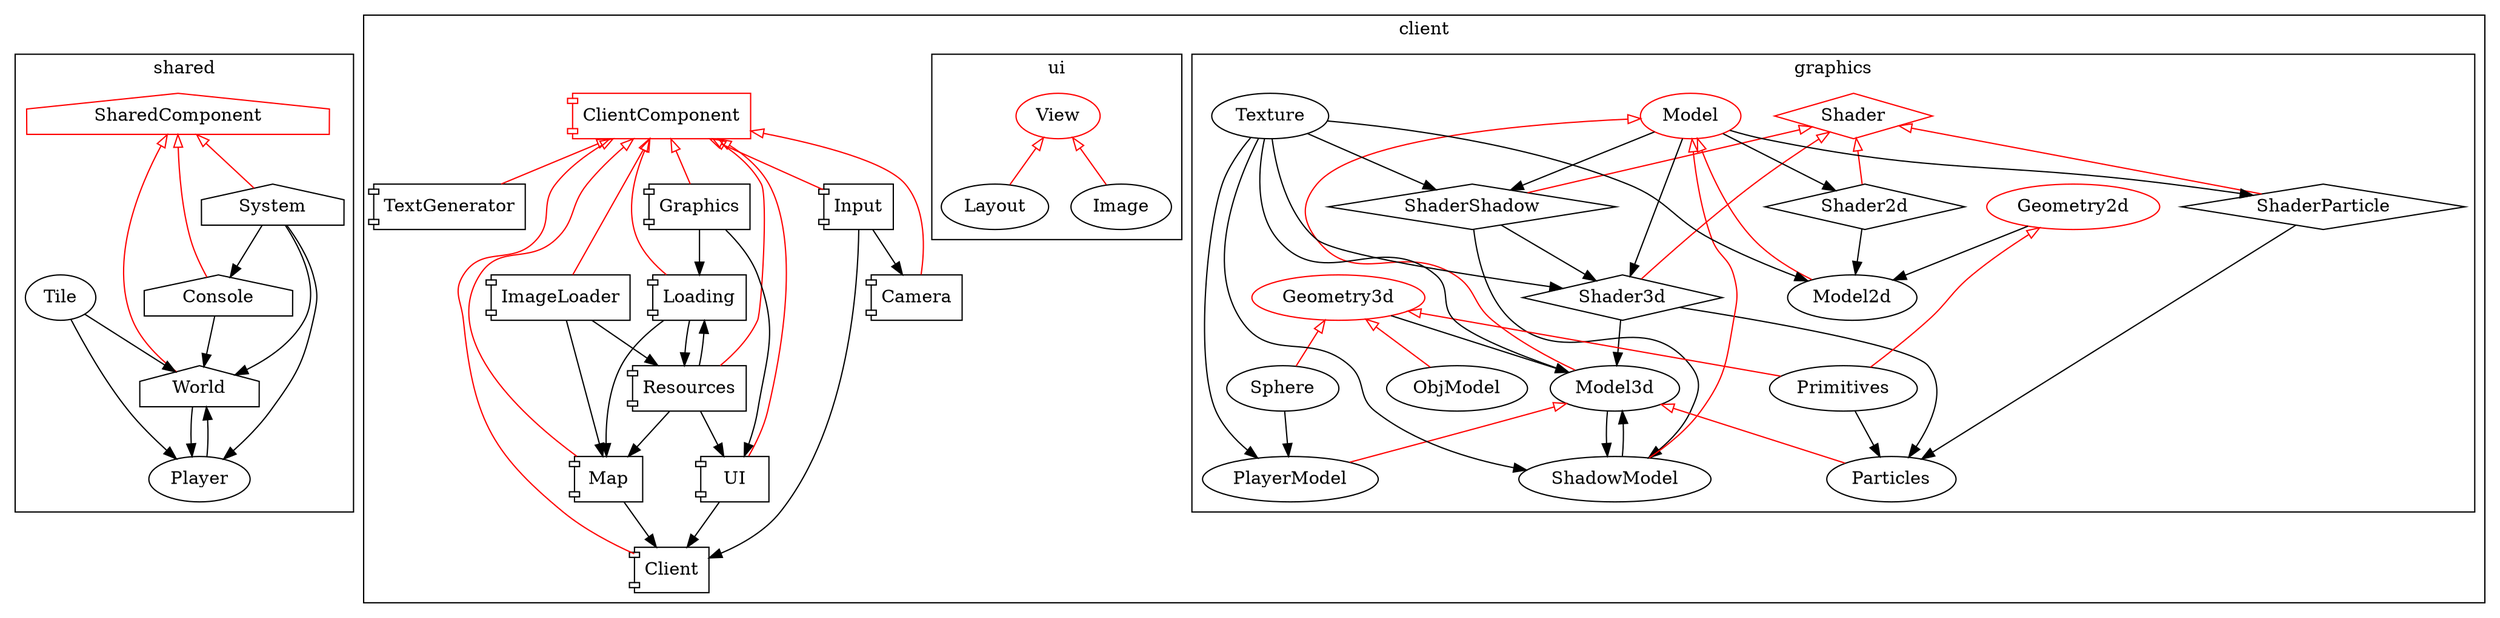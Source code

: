  digraph tee3d {
 	subgraph cluster_0 {
 		label="shared";
 		SharedComponent [shape=house color=red];
 		Console [shape=house];
	 	System [shape=house];
	 	World [shape=house];
	 	Tile;
	 	Player;
		SharedComponent->Console[color=red arrowhead=none arrowtail=empty dir=back];
		SharedComponent->System[color=red arrowhead=none arrowtail=empty dir=back];
		SharedComponent->World[color=red arrowhead=none arrowtail=empty dir=back];
		World->Player;
		System->Player;
		Tile->Player;
		Player->World;
		Tile->World;
		Console->World;
		System->World;
		System->Console;
 	}
 	subgraph cluster_1 {
 		label="client";
	 	ClientComponent [shape=component color=red];
	 	Client [shape=component];
	 	Graphics [shape=component];
	 	Camera [shape=component];
	 	Resources [shape=component];
	 	Input [shape=component];
	 	Map [shape=component];
	 	TextGenerator [shape=component];
	 	ImageLoader [shape=component];
	 	Loading [shape=component];
	 	UI [shape=component];

		ClientComponent->Camera[color=red arrowhead=none arrowtail=empty dir=back];
		ClientComponent->Client[color=red arrowhead=none arrowtail=empty dir=back];
		ClientComponent->Graphics[color=red arrowhead=none arrowtail=empty dir=back];
		ClientComponent->Resources[color=red arrowhead=none arrowtail=empty dir=back];
		ClientComponent->Input[color=red arrowhead=none arrowtail=empty dir=back];
		ClientComponent->Map[color=red arrowhead=none arrowtail=empty dir=back];
		ClientComponent->TextGenerator[color=red arrowhead=none arrowtail=empty dir=back];
		ClientComponent->ImageLoader[color=red arrowhead=none arrowtail=empty dir=back];
		ClientComponent->Loading[color=red arrowhead=none arrowtail=empty dir=back];
		ClientComponent->UI[color=red arrowhead=none arrowtail=empty dir=back];

		Input->Client;
		Input->Camera;
		ImageLoader->Map;
		ImageLoader->Resources->Map;
		Loading->Map;
		Loading->Resources;
		Graphics->Loading;
		Resources->Loading;
		Graphics->UI;
		Resources->UI;
		UI->Client;
		Map->Client;

	 	subgraph cluster_2 {
	 		label="graphics";
			Shader [shape=diamond color=red];
			Shader3d [shape=diamond];
			ShaderShadow [shape=diamond];
			Shader2d [shape=diamond];
			ShaderParticle [shape=diamond];
			Model [color=red];
			Geometry3d[color=red];
			Geometry2d[color=red];
			Model3d;
			Model2d;
			ShadowModel;
			PlayerModel;
			Particles;
			ObjModel;
			Primitives;
			Sphere;
			Texture;
			Model->Model3d->PlayerModel[color=red arrowhead=none arrowtail=empty dir=back];
			Model->ShadowModel[color=red arrowhead=none arrowtail=empty dir=back];
			Model->Model2d[color=red arrowhead=none arrowtail=empty dir=back];
			Shader->Shader3d[color=red arrowhead=none arrowtail=empty dir=back];
			Shader->ShaderShadow[color=red arrowhead=none arrowtail=empty dir=back];
			Shader->ShaderParticle[color=red arrowhead=none arrowtail=empty dir=back];
			Shader->Shader2d[color=red arrowhead=none arrowtail=empty dir=back];
			Geometry3d->ObjModel[color=red arrowhead=none arrowtail=empty dir=back];
			Geometry3d->Primitives[color=red arrowhead=none arrowtail=empty dir=back];
			Geometry3d->Sphere[color=red arrowhead=none arrowtail=empty dir=back];
			Geometry2d->Primitives[color=red arrowhead=none arrowtail=empty dir=back];
			Model3d->Particles[color=red arrowhead=none arrowtail=empty dir=back];

			Shader3d->Model3d;
			Texture->Model3d;
			ShadowModel->Model3d;
			Geometry3d->Model3d;
			Shader2d->Model2d;
			Texture->Model2d;
			Geometry2d->Model2d;
			Texture->PlayerModel;
			Sphere->PlayerModel;
			Model->Shader3d;
			Texture->Shader3d;
			ShaderShadow->Shader3d;
			Model->Shader2d;
			Texture->ShaderShadow;
			Model->ShaderShadow;
			Model->ShaderParticle;
			Model3d->ShadowModel;
			ShaderShadow->ShadowModel;
			Texture->ShadowModel;
			Shader3d->Particles;
			ShaderParticle->Particles;
			Primitives->Particles;
	 	}
	 	/*
		Graphics->Model3d;
		Graphics->Model2d;
		Resources->PlayerModel;
		Camera->Shader3d;
		Graphics->Shader3d;
		Graphics->Shader2d;
		Shader->Graphics;
		Camera->ShaderShadow;
		Graphics->ShaderShadow;
		Camera->ShaderParticle;
		Graphics->ShaderParticle;
		Loading->PlayerModel;

		PlayerModel->Resources;
		Texture->Resources;
		Model3d->Resources;
		Primitives->Resources;
		ObjModel->Resources;
		Model3d->Map;
		PlayerModel->Map;
		Primitives->Map;
		Texture->TextGenerator;
		Texture->ImageLoader;
		Model2d->Loading;
		Primitives->Loading;
		*/
		subgraph cluster_3 {
			label="ui";
			View[color=red];
			Layout;
			Image;
			View->Layout[color=red arrowhead=none arrowtail=empty dir=back];
			View->Image[color=red arrowhead=none arrowtail=empty dir=back];
		}
		/*
		Texture->Image;
		Model2d->Image;
		Primitives->Image;

		UI->View;

		Layout->UI;
		Image->UI;
		*/
 	}
 	/*
	SharedComponent->ClientComponent[color=red arrowhead=none arrowtail=empty dir=back];
	System->Camera;
	Map->Client;
	Console->Client;
	Console->Graphics;
	System->Resources;
	World->Map;
	Tile->Map;
	Console->TextGenerator;
	System->TextGenerator;
	Console->ImageLoader;
	System->ImageLoader;
	System->Loading;

		Player->PlayerModel;
		System->PlayerModel;
		Console->Shader;
		System->Shader;
		System->Texture;
		Graphics->Texture;
		System->ObjModel;
		System->ShaderParticle;
		*/
}
